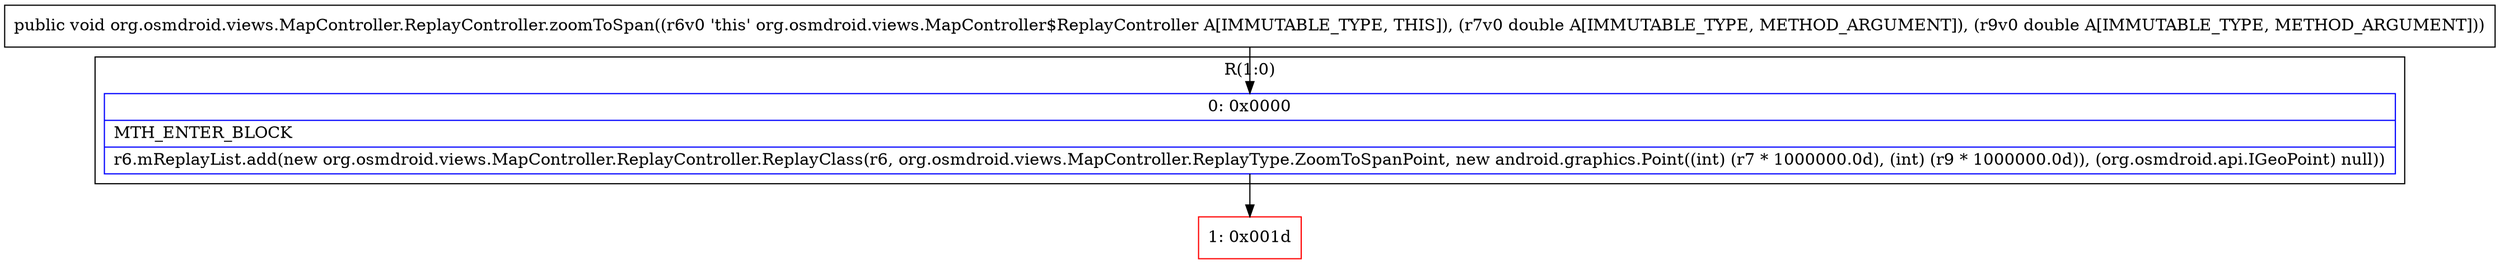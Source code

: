 digraph "CFG fororg.osmdroid.views.MapController.ReplayController.zoomToSpan(DD)V" {
subgraph cluster_Region_434443828 {
label = "R(1:0)";
node [shape=record,color=blue];
Node_0 [shape=record,label="{0\:\ 0x0000|MTH_ENTER_BLOCK\l|r6.mReplayList.add(new org.osmdroid.views.MapController.ReplayController.ReplayClass(r6, org.osmdroid.views.MapController.ReplayType.ZoomToSpanPoint, new android.graphics.Point((int) (r7 * 1000000.0d), (int) (r9 * 1000000.0d)), (org.osmdroid.api.IGeoPoint) null))\l}"];
}
Node_1 [shape=record,color=red,label="{1\:\ 0x001d}"];
MethodNode[shape=record,label="{public void org.osmdroid.views.MapController.ReplayController.zoomToSpan((r6v0 'this' org.osmdroid.views.MapController$ReplayController A[IMMUTABLE_TYPE, THIS]), (r7v0 double A[IMMUTABLE_TYPE, METHOD_ARGUMENT]), (r9v0 double A[IMMUTABLE_TYPE, METHOD_ARGUMENT])) }"];
MethodNode -> Node_0;
Node_0 -> Node_1;
}


